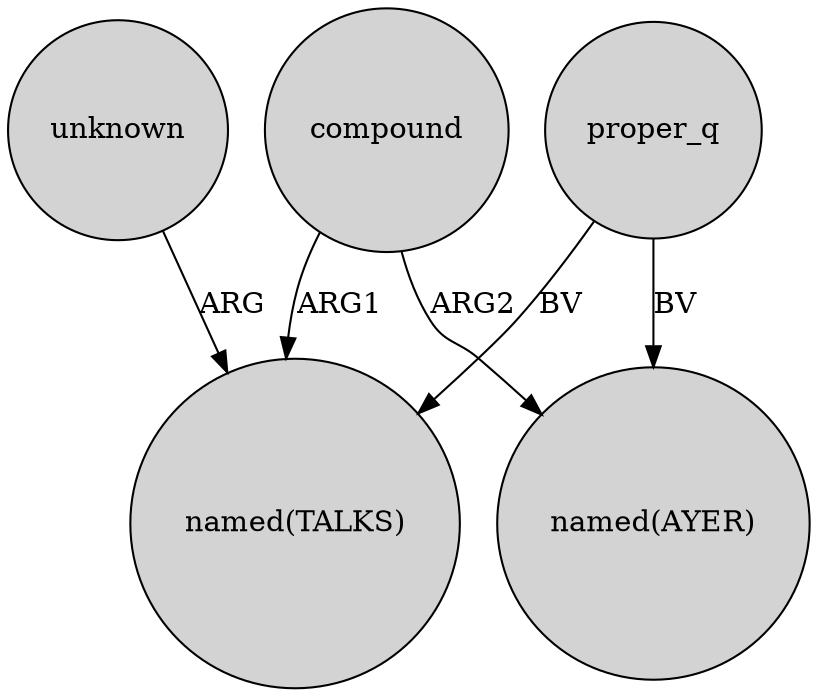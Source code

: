 digraph {
	node [shape=circle style=filled]
	compound -> "named(TALKS)" [label=ARG1]
	unknown -> "named(TALKS)" [label=ARG]
	proper_q -> "named(AYER)" [label=BV]
	proper_q -> "named(TALKS)" [label=BV]
	compound -> "named(AYER)" [label=ARG2]
}
